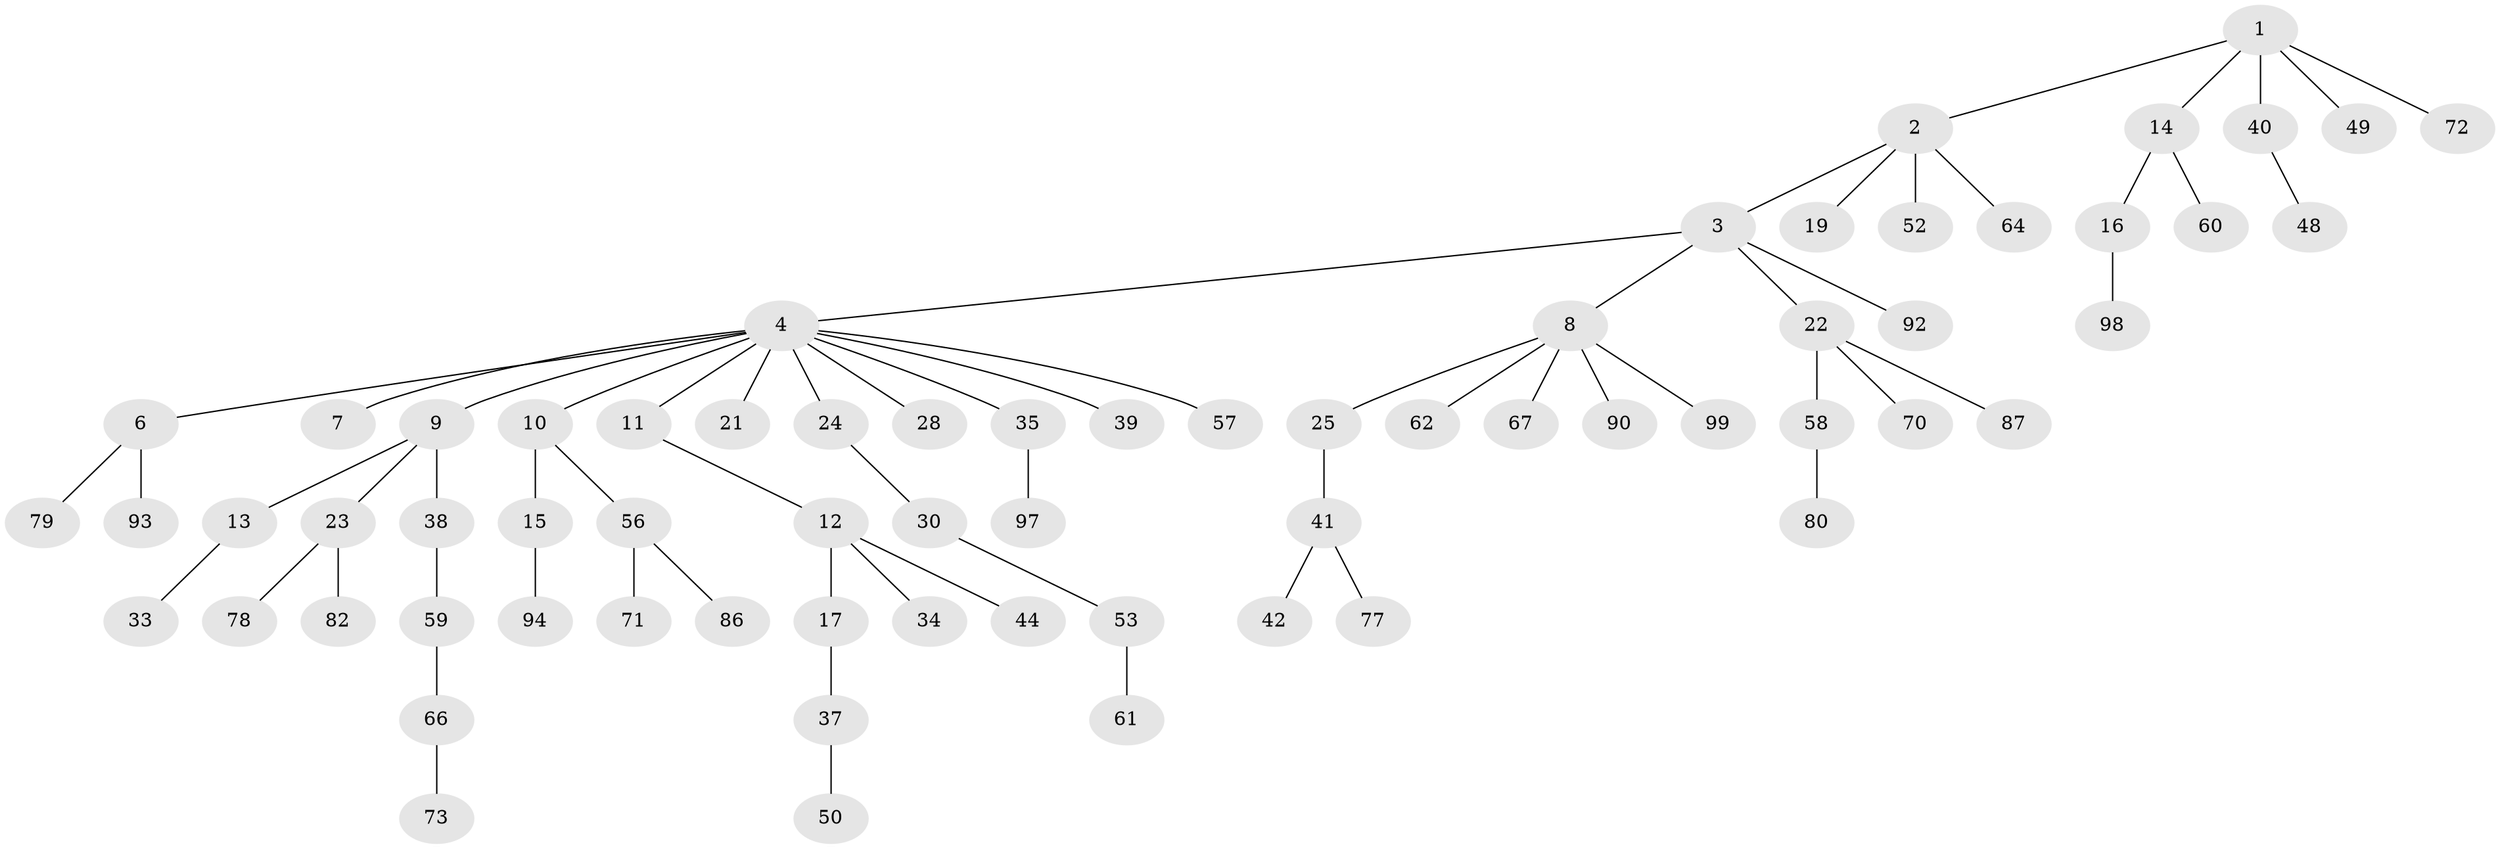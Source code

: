 // original degree distribution, {5: 0.05, 6: 0.01, 9: 0.01, 4: 0.05, 2: 0.22, 3: 0.14, 1: 0.52}
// Generated by graph-tools (version 1.1) at 2025/38/02/21/25 10:38:56]
// undirected, 67 vertices, 66 edges
graph export_dot {
graph [start="1"]
  node [color=gray90,style=filled];
  1 [super="+26"];
  2 [super="+89"];
  3;
  4 [super="+5"];
  6 [super="+88"];
  7 [super="+65"];
  8 [super="+18"];
  9 [super="+81"];
  10;
  11 [super="+20"];
  12 [super="+27"];
  13 [super="+31"];
  14 [super="+32"];
  15 [super="+75"];
  16 [super="+46"];
  17 [super="+47"];
  19 [super="+83"];
  21 [super="+45"];
  22 [super="+54"];
  23 [super="+84"];
  24 [super="+29"];
  25;
  28 [super="+36"];
  30 [super="+63"];
  33 [super="+76"];
  34;
  35 [super="+69"];
  37;
  38 [super="+96"];
  39 [super="+55"];
  40 [super="+43"];
  41 [super="+51"];
  42;
  44;
  48;
  49;
  50;
  52;
  53;
  56 [super="+74"];
  57;
  58;
  59 [super="+100"];
  60 [super="+91"];
  61 [super="+85"];
  62;
  64 [super="+68"];
  66;
  67;
  70;
  71;
  72;
  73;
  77;
  78 [super="+95"];
  79;
  80;
  82;
  86;
  87;
  90;
  92;
  93;
  94;
  97;
  98;
  99;
  1 -- 2;
  1 -- 14;
  1 -- 40;
  1 -- 49;
  1 -- 72;
  2 -- 3;
  2 -- 19;
  2 -- 52;
  2 -- 64;
  3 -- 4;
  3 -- 8;
  3 -- 22;
  3 -- 92;
  4 -- 7;
  4 -- 9;
  4 -- 11;
  4 -- 21;
  4 -- 28;
  4 -- 35;
  4 -- 39;
  4 -- 6;
  4 -- 24;
  4 -- 57;
  4 -- 10;
  6 -- 79;
  6 -- 93;
  8 -- 62;
  8 -- 90;
  8 -- 99;
  8 -- 25;
  8 -- 67;
  9 -- 13;
  9 -- 23;
  9 -- 38;
  10 -- 15;
  10 -- 56;
  11 -- 12;
  12 -- 17;
  12 -- 34;
  12 -- 44;
  13 -- 33;
  14 -- 16;
  14 -- 60;
  15 -- 94;
  16 -- 98;
  17 -- 37;
  22 -- 70;
  22 -- 58;
  22 -- 87;
  23 -- 78;
  23 -- 82;
  24 -- 30;
  25 -- 41;
  30 -- 53;
  35 -- 97;
  37 -- 50;
  38 -- 59;
  40 -- 48;
  41 -- 42;
  41 -- 77;
  53 -- 61;
  56 -- 71;
  56 -- 86;
  58 -- 80;
  59 -- 66;
  66 -- 73;
}
